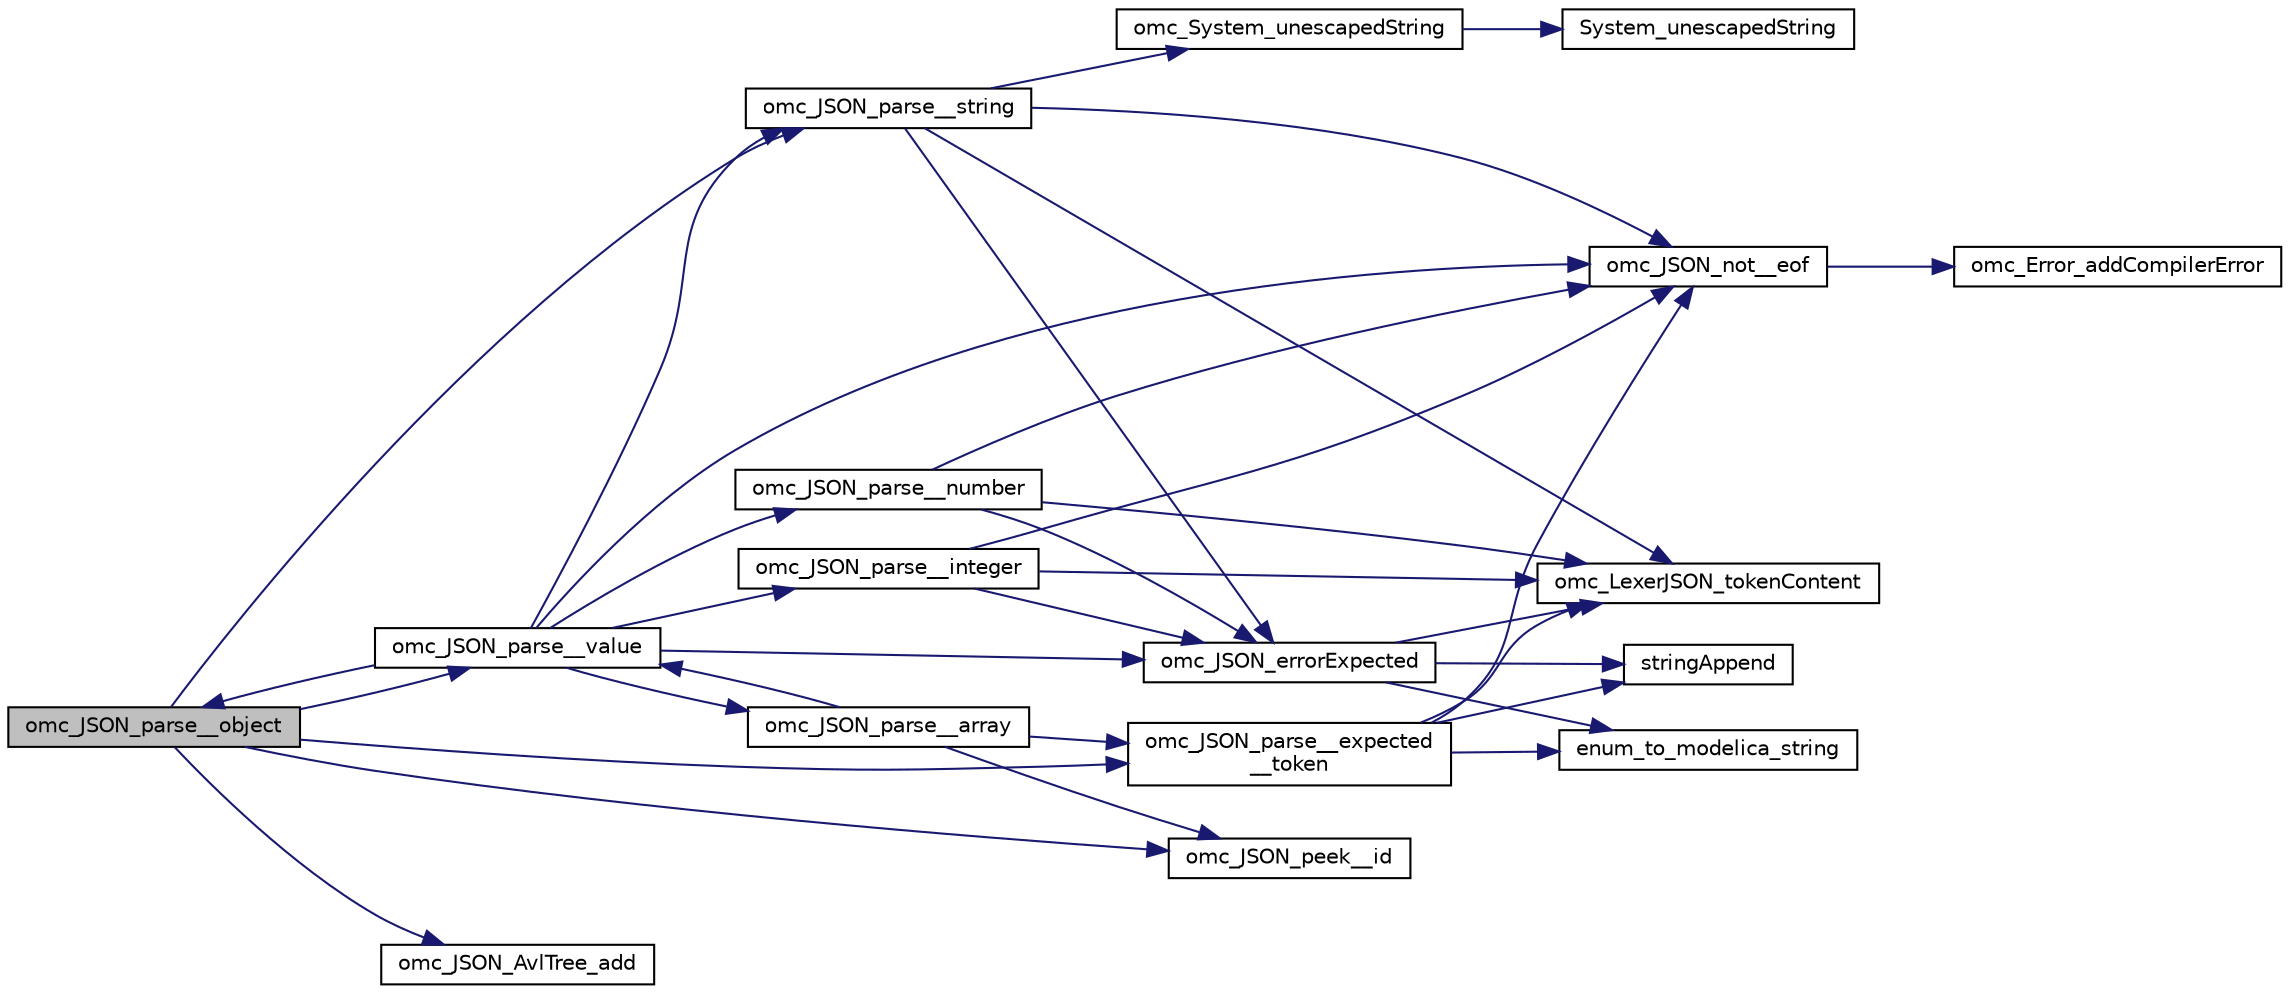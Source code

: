 digraph "omc_JSON_parse__object"
{
  edge [fontname="Helvetica",fontsize="10",labelfontname="Helvetica",labelfontsize="10"];
  node [fontname="Helvetica",fontsize="10",shape=record];
  rankdir="LR";
  Node386 [label="omc_JSON_parse__object",height=0.2,width=0.4,color="black", fillcolor="grey75", style="filled", fontcolor="black"];
  Node386 -> Node387 [color="midnightblue",fontsize="10",style="solid",fontname="Helvetica"];
  Node387 [label="omc_JSON_parse__expected\l__token",height=0.2,width=0.4,color="black", fillcolor="white", style="filled",URL="$d3/d08/_j_s_o_n_8c.html#a577bc8916fa861560c6e58bc69e541ad"];
  Node387 -> Node388 [color="midnightblue",fontsize="10",style="solid",fontname="Helvetica"];
  Node388 [label="omc_JSON_not__eof",height=0.2,width=0.4,color="black", fillcolor="white", style="filled",URL="$d3/d08/_j_s_o_n_8c.html#a2adc8ec039dab8a836e047054cf596ee"];
  Node388 -> Node389 [color="midnightblue",fontsize="10",style="solid",fontname="Helvetica"];
  Node389 [label="omc_Error_addCompilerError",height=0.2,width=0.4,color="black", fillcolor="white", style="filled",URL="$db/da1/_compiler_2boot_2build_2error_8c.html#a398b05b9761d1eaac64099ae9d66b4ab"];
  Node387 -> Node390 [color="midnightblue",fontsize="10",style="solid",fontname="Helvetica"];
  Node390 [label="enum_to_modelica_string",height=0.2,width=0.4,color="black", fillcolor="white", style="filled",URL="$d7/deb/build_2include_2omc_2c_2util_2modelica__string_8c.html#abc2229161d85c4f760b412227c7b0729"];
  Node387 -> Node391 [color="midnightblue",fontsize="10",style="solid",fontname="Helvetica"];
  Node391 [label="stringAppend",height=0.2,width=0.4,color="black", fillcolor="white", style="filled",URL="$d7/deb/build_2include_2omc_2c_2util_2modelica__string_8c.html#a751007abc59e9ca7978f2af10a0c814f"];
  Node387 -> Node392 [color="midnightblue",fontsize="10",style="solid",fontname="Helvetica"];
  Node392 [label="omc_LexerJSON_tokenContent",height=0.2,width=0.4,color="black", fillcolor="white", style="filled",URL="$d8/d3f/_lexer_j_s_o_n_8c.html#ad695c5fe30b8d31a9e0f57a0493be365"];
  Node386 -> Node393 [color="midnightblue",fontsize="10",style="solid",fontname="Helvetica"];
  Node393 [label="omc_JSON_peek__id",height=0.2,width=0.4,color="black", fillcolor="white", style="filled",URL="$d3/d08/_j_s_o_n_8c.html#a9c0ece5d57ea55edd6d8f52260f82d8a"];
  Node386 -> Node394 [color="midnightblue",fontsize="10",style="solid",fontname="Helvetica"];
  Node394 [label="omc_JSON_parse__string",height=0.2,width=0.4,color="black", fillcolor="white", style="filled",URL="$d3/d08/_j_s_o_n_8c.html#a20cb4a7413d3200bdc91eb5fe1e91e19"];
  Node394 -> Node388 [color="midnightblue",fontsize="10",style="solid",fontname="Helvetica"];
  Node394 -> Node395 [color="midnightblue",fontsize="10",style="solid",fontname="Helvetica"];
  Node395 [label="omc_JSON_errorExpected",height=0.2,width=0.4,color="black", fillcolor="white", style="filled",URL="$d3/d08/_j_s_o_n_8c.html#a81054e1ff9d0aa05eb7c58ec85a42888"];
  Node395 -> Node391 [color="midnightblue",fontsize="10",style="solid",fontname="Helvetica"];
  Node395 -> Node390 [color="midnightblue",fontsize="10",style="solid",fontname="Helvetica"];
  Node395 -> Node392 [color="midnightblue",fontsize="10",style="solid",fontname="Helvetica"];
  Node394 -> Node392 [color="midnightblue",fontsize="10",style="solid",fontname="Helvetica"];
  Node394 -> Node396 [color="midnightblue",fontsize="10",style="solid",fontname="Helvetica"];
  Node396 [label="omc_System_unescapedString",height=0.2,width=0.4,color="black", fillcolor="white", style="filled",URL="$d1/d95/_system_8c.html#a8ec8f589d555a0211f42cb0eedf2af17"];
  Node396 -> Node397 [color="midnightblue",fontsize="10",style="solid",fontname="Helvetica"];
  Node397 [label="System_unescapedString",height=0.2,width=0.4,color="black", fillcolor="white", style="filled",URL="$d8/d28/_compiler_2boot_2build_2system_8h.html#a30db072ac6c262b26cb1fccab5dca8e9"];
  Node386 -> Node398 [color="midnightblue",fontsize="10",style="solid",fontname="Helvetica"];
  Node398 [label="omc_JSON_parse__value",height=0.2,width=0.4,color="black", fillcolor="white", style="filled",URL="$d3/d08/_j_s_o_n_8c.html#aec783cecea892fb15fa22f05ff37cdb8"];
  Node398 -> Node388 [color="midnightblue",fontsize="10",style="solid",fontname="Helvetica"];
  Node398 -> Node394 [color="midnightblue",fontsize="10",style="solid",fontname="Helvetica"];
  Node398 -> Node399 [color="midnightblue",fontsize="10",style="solid",fontname="Helvetica"];
  Node399 [label="omc_JSON_parse__integer",height=0.2,width=0.4,color="black", fillcolor="white", style="filled",URL="$d3/d08/_j_s_o_n_8c.html#a86a3673347797c275de7798ccdb78eaa"];
  Node399 -> Node388 [color="midnightblue",fontsize="10",style="solid",fontname="Helvetica"];
  Node399 -> Node395 [color="midnightblue",fontsize="10",style="solid",fontname="Helvetica"];
  Node399 -> Node392 [color="midnightblue",fontsize="10",style="solid",fontname="Helvetica"];
  Node398 -> Node400 [color="midnightblue",fontsize="10",style="solid",fontname="Helvetica"];
  Node400 [label="omc_JSON_parse__number",height=0.2,width=0.4,color="black", fillcolor="white", style="filled",URL="$d3/d08/_j_s_o_n_8c.html#acfa32ae6615e78bb13166018a2704795"];
  Node400 -> Node388 [color="midnightblue",fontsize="10",style="solid",fontname="Helvetica"];
  Node400 -> Node395 [color="midnightblue",fontsize="10",style="solid",fontname="Helvetica"];
  Node400 -> Node392 [color="midnightblue",fontsize="10",style="solid",fontname="Helvetica"];
  Node398 -> Node386 [color="midnightblue",fontsize="10",style="solid",fontname="Helvetica"];
  Node398 -> Node401 [color="midnightblue",fontsize="10",style="solid",fontname="Helvetica"];
  Node401 [label="omc_JSON_parse__array",height=0.2,width=0.4,color="black", fillcolor="white", style="filled",URL="$d3/d08/_j_s_o_n_8c.html#aa409324a7be77cad9be6e244cf0ae921"];
  Node401 -> Node387 [color="midnightblue",fontsize="10",style="solid",fontname="Helvetica"];
  Node401 -> Node393 [color="midnightblue",fontsize="10",style="solid",fontname="Helvetica"];
  Node401 -> Node398 [color="midnightblue",fontsize="10",style="solid",fontname="Helvetica"];
  Node398 -> Node395 [color="midnightblue",fontsize="10",style="solid",fontname="Helvetica"];
  Node386 -> Node402 [color="midnightblue",fontsize="10",style="solid",fontname="Helvetica"];
  Node402 [label="omc_JSON_AvlTree_add",height=0.2,width=0.4,color="black", fillcolor="white", style="filled",URL="$d3/d08/_j_s_o_n_8c.html#a4d456d3d45ab7eb71e4f82c7df063421"];
}
